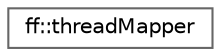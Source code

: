 digraph "类继承关系图"
{
 // LATEX_PDF_SIZE
  bgcolor="transparent";
  edge [fontname=Helvetica,fontsize=10,labelfontname=Helvetica,labelfontsize=10];
  node [fontname=Helvetica,fontsize=10,shape=box,height=0.2,width=0.4];
  rankdir="LR";
  Node0 [id="Node000000",label="ff::threadMapper",height=0.2,width=0.4,color="grey40", fillcolor="white", style="filled",URL="$classff_1_1thread_mapper.html",tooltip="The thread mapper allows to map threads to specific core using a predefined mapping policy."];
}
